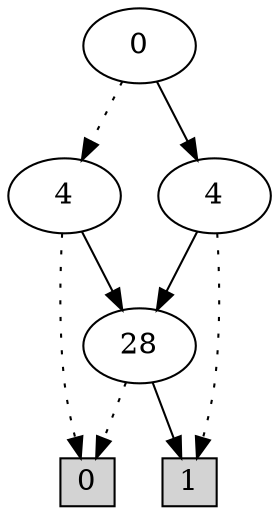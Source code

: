digraph G {
0 [shape=box, label="0", style=filled, shape=box, height=0.3, width=0.3];
1 [shape=box, label="1", style=filled, shape=box, height=0.3, width=0.3];
1118 [label="0"];
1118 -> 960 [style=dotted];
1118 -> 1117 [style=filled];
960 [label="4"];
960 -> 0 [style=dotted];
960 -> 58 [style=filled];
58 [label="28"];
58 -> 0 [style=dotted];
58 -> 1 [style=filled];
1117 [label="4"];
1117 -> 1 [style=dotted];
1117 -> 58 [style=filled];
}
